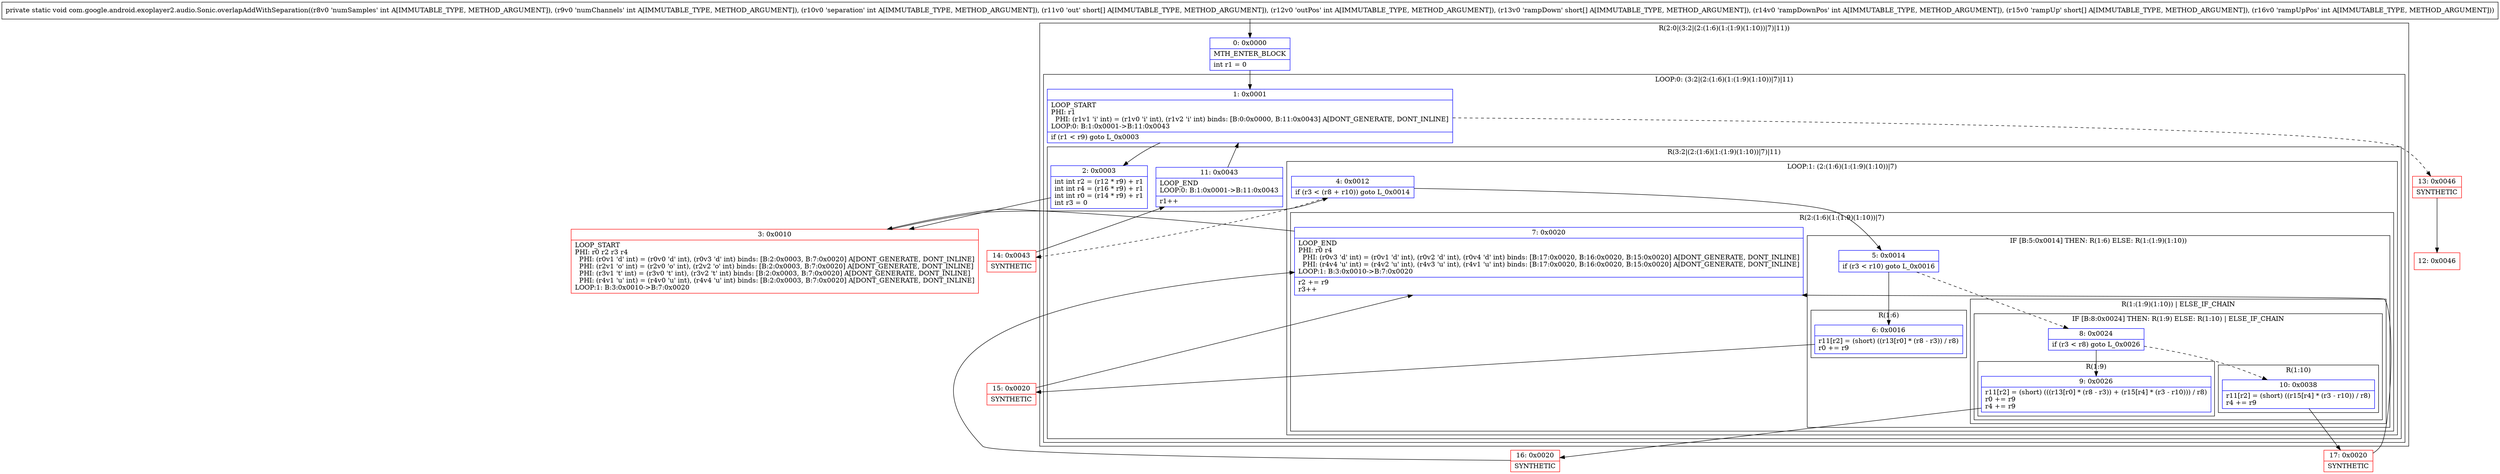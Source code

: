 digraph "CFG forcom.google.android.exoplayer2.audio.Sonic.overlapAddWithSeparation(III[SI[SI[SI)V" {
subgraph cluster_Region_1750920662 {
label = "R(2:0|(3:2|(2:(1:6)(1:(1:9)(1:10))|7)|11))";
node [shape=record,color=blue];
Node_0 [shape=record,label="{0\:\ 0x0000|MTH_ENTER_BLOCK\l|int r1 = 0\l}"];
subgraph cluster_LoopRegion_940355942 {
label = "LOOP:0: (3:2|(2:(1:6)(1:(1:9)(1:10))|7)|11)";
node [shape=record,color=blue];
Node_1 [shape=record,label="{1\:\ 0x0001|LOOP_START\lPHI: r1 \l  PHI: (r1v1 'i' int) = (r1v0 'i' int), (r1v2 'i' int) binds: [B:0:0x0000, B:11:0x0043] A[DONT_GENERATE, DONT_INLINE]\lLOOP:0: B:1:0x0001\-\>B:11:0x0043\l|if (r1 \< r9) goto L_0x0003\l}"];
subgraph cluster_Region_2049247467 {
label = "R(3:2|(2:(1:6)(1:(1:9)(1:10))|7)|11)";
node [shape=record,color=blue];
Node_2 [shape=record,label="{2\:\ 0x0003|int int r2 = (r12 * r9) + r1\lint int r4 = (r16 * r9) + r1\lint int r0 = (r14 * r9) + r1\lint r3 = 0\l}"];
subgraph cluster_LoopRegion_357499577 {
label = "LOOP:1: (2:(1:6)(1:(1:9)(1:10))|7)";
node [shape=record,color=blue];
Node_4 [shape=record,label="{4\:\ 0x0012|if (r3 \< (r8 + r10)) goto L_0x0014\l}"];
subgraph cluster_Region_898807567 {
label = "R(2:(1:6)(1:(1:9)(1:10))|7)";
node [shape=record,color=blue];
subgraph cluster_IfRegion_1364570200 {
label = "IF [B:5:0x0014] THEN: R(1:6) ELSE: R(1:(1:9)(1:10))";
node [shape=record,color=blue];
Node_5 [shape=record,label="{5\:\ 0x0014|if (r3 \< r10) goto L_0x0016\l}"];
subgraph cluster_Region_984600118 {
label = "R(1:6)";
node [shape=record,color=blue];
Node_6 [shape=record,label="{6\:\ 0x0016|r11[r2] = (short) ((r13[r0] * (r8 \- r3)) \/ r8)\lr0 += r9\l}"];
}
subgraph cluster_Region_1656456305 {
label = "R(1:(1:9)(1:10)) | ELSE_IF_CHAIN\l";
node [shape=record,color=blue];
subgraph cluster_IfRegion_412470281 {
label = "IF [B:8:0x0024] THEN: R(1:9) ELSE: R(1:10) | ELSE_IF_CHAIN\l";
node [shape=record,color=blue];
Node_8 [shape=record,label="{8\:\ 0x0024|if (r3 \< r8) goto L_0x0026\l}"];
subgraph cluster_Region_1735778180 {
label = "R(1:9)";
node [shape=record,color=blue];
Node_9 [shape=record,label="{9\:\ 0x0026|r11[r2] = (short) (((r13[r0] * (r8 \- r3)) + (r15[r4] * (r3 \- r10))) \/ r8)\lr0 += r9\lr4 += r9\l}"];
}
subgraph cluster_Region_893776337 {
label = "R(1:10)";
node [shape=record,color=blue];
Node_10 [shape=record,label="{10\:\ 0x0038|r11[r2] = (short) ((r15[r4] * (r3 \- r10)) \/ r8)\lr4 += r9\l}"];
}
}
}
}
Node_7 [shape=record,label="{7\:\ 0x0020|LOOP_END\lPHI: r0 r4 \l  PHI: (r0v3 'd' int) = (r0v1 'd' int), (r0v2 'd' int), (r0v4 'd' int) binds: [B:17:0x0020, B:16:0x0020, B:15:0x0020] A[DONT_GENERATE, DONT_INLINE]\l  PHI: (r4v4 'u' int) = (r4v2 'u' int), (r4v3 'u' int), (r4v1 'u' int) binds: [B:17:0x0020, B:16:0x0020, B:15:0x0020] A[DONT_GENERATE, DONT_INLINE]\lLOOP:1: B:3:0x0010\-\>B:7:0x0020\l|r2 += r9\lr3++\l}"];
}
}
Node_11 [shape=record,label="{11\:\ 0x0043|LOOP_END\lLOOP:0: B:1:0x0001\-\>B:11:0x0043\l|r1++\l}"];
}
}
}
Node_3 [shape=record,color=red,label="{3\:\ 0x0010|LOOP_START\lPHI: r0 r2 r3 r4 \l  PHI: (r0v1 'd' int) = (r0v0 'd' int), (r0v3 'd' int) binds: [B:2:0x0003, B:7:0x0020] A[DONT_GENERATE, DONT_INLINE]\l  PHI: (r2v1 'o' int) = (r2v0 'o' int), (r2v2 'o' int) binds: [B:2:0x0003, B:7:0x0020] A[DONT_GENERATE, DONT_INLINE]\l  PHI: (r3v1 't' int) = (r3v0 't' int), (r3v2 't' int) binds: [B:2:0x0003, B:7:0x0020] A[DONT_GENERATE, DONT_INLINE]\l  PHI: (r4v1 'u' int) = (r4v0 'u' int), (r4v4 'u' int) binds: [B:2:0x0003, B:7:0x0020] A[DONT_GENERATE, DONT_INLINE]\lLOOP:1: B:3:0x0010\-\>B:7:0x0020\l}"];
Node_12 [shape=record,color=red,label="{12\:\ 0x0046}"];
Node_13 [shape=record,color=red,label="{13\:\ 0x0046|SYNTHETIC\l}"];
Node_14 [shape=record,color=red,label="{14\:\ 0x0043|SYNTHETIC\l}"];
Node_15 [shape=record,color=red,label="{15\:\ 0x0020|SYNTHETIC\l}"];
Node_16 [shape=record,color=red,label="{16\:\ 0x0020|SYNTHETIC\l}"];
Node_17 [shape=record,color=red,label="{17\:\ 0x0020|SYNTHETIC\l}"];
MethodNode[shape=record,label="{private static void com.google.android.exoplayer2.audio.Sonic.overlapAddWithSeparation((r8v0 'numSamples' int A[IMMUTABLE_TYPE, METHOD_ARGUMENT]), (r9v0 'numChannels' int A[IMMUTABLE_TYPE, METHOD_ARGUMENT]), (r10v0 'separation' int A[IMMUTABLE_TYPE, METHOD_ARGUMENT]), (r11v0 'out' short[] A[IMMUTABLE_TYPE, METHOD_ARGUMENT]), (r12v0 'outPos' int A[IMMUTABLE_TYPE, METHOD_ARGUMENT]), (r13v0 'rampDown' short[] A[IMMUTABLE_TYPE, METHOD_ARGUMENT]), (r14v0 'rampDownPos' int A[IMMUTABLE_TYPE, METHOD_ARGUMENT]), (r15v0 'rampUp' short[] A[IMMUTABLE_TYPE, METHOD_ARGUMENT]), (r16v0 'rampUpPos' int A[IMMUTABLE_TYPE, METHOD_ARGUMENT])) }"];
MethodNode -> Node_0;
Node_0 -> Node_1;
Node_1 -> Node_2;
Node_1 -> Node_13[style=dashed];
Node_2 -> Node_3;
Node_4 -> Node_5;
Node_4 -> Node_14[style=dashed];
Node_5 -> Node_6;
Node_5 -> Node_8[style=dashed];
Node_6 -> Node_15;
Node_8 -> Node_9;
Node_8 -> Node_10[style=dashed];
Node_9 -> Node_16;
Node_10 -> Node_17;
Node_7 -> Node_3;
Node_11 -> Node_1;
Node_3 -> Node_4;
Node_13 -> Node_12;
Node_14 -> Node_11;
Node_15 -> Node_7;
Node_16 -> Node_7;
Node_17 -> Node_7;
}

